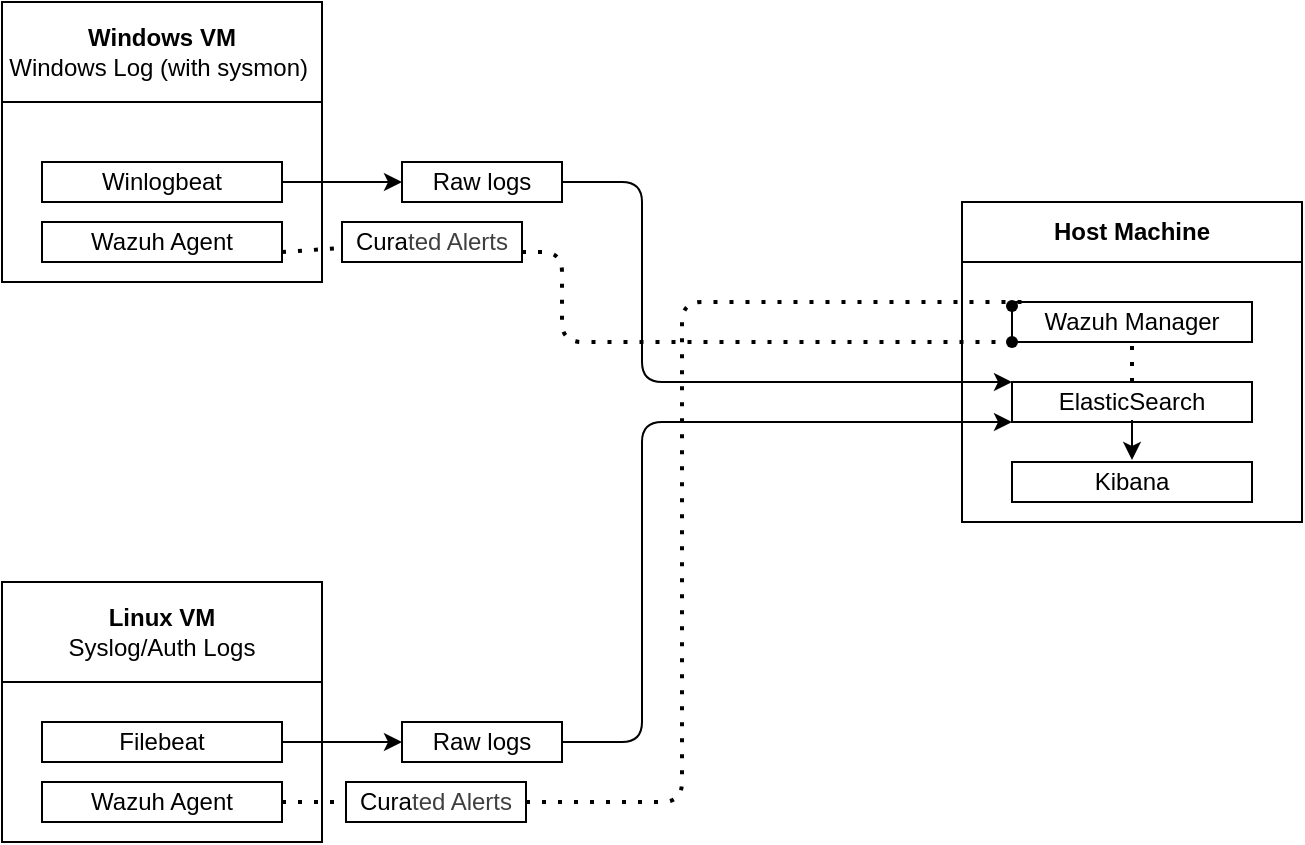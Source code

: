 <mxfile>
    <diagram id="RcYvrVECjP4iKUPUyfsl" name="Page-1">
        <mxGraphModel dx="712" dy="441" grid="1" gridSize="10" guides="1" tooltips="1" connect="1" arrows="1" fold="1" page="1" pageScale="1" pageWidth="827" pageHeight="1169" background="#ffffff" math="0" shadow="0">
            <root>
                <mxCell id="0"/>
                <mxCell id="1" parent="0"/>
                <mxCell id="2" value="" style="rounded=0;whiteSpace=wrap;html=1;" parent="1" vertex="1">
                    <mxGeometry x="40" y="40" width="160" height="120" as="geometry"/>
                </mxCell>
                <mxCell id="3" value="" style="rounded=0;whiteSpace=wrap;html=1;" parent="1" vertex="1">
                    <mxGeometry x="40" y="320" width="160" height="120" as="geometry"/>
                </mxCell>
                <mxCell id="5" value="" style="rounded=0;whiteSpace=wrap;html=1;" parent="1" vertex="1">
                    <mxGeometry x="520" y="120" width="170" height="160" as="geometry"/>
                </mxCell>
                <mxCell id="6" value="ElasticSearch" style="rounded=0;whiteSpace=wrap;html=1;" parent="1" vertex="1">
                    <mxGeometry x="545" y="210" width="120" height="20" as="geometry"/>
                </mxCell>
                <mxCell id="8" value="Wazuh Manager" style="rounded=0;whiteSpace=wrap;html=1;" parent="1" vertex="1">
                    <mxGeometry x="545" y="170" width="120" height="20" as="geometry"/>
                </mxCell>
                <mxCell id="9" value="Kibana" style="rounded=0;whiteSpace=wrap;html=1;" parent="1" vertex="1">
                    <mxGeometry x="545" y="250" width="120" height="20" as="geometry"/>
                </mxCell>
                <mxCell id="10" value="Wazuh Agent" style="rounded=0;whiteSpace=wrap;html=1;" parent="1" vertex="1">
                    <mxGeometry x="60" y="130" width="120" height="20" as="geometry"/>
                </mxCell>
                <mxCell id="24" value="" style="edgeStyle=none;html=1;entryX=0;entryY=0;entryDx=0;entryDy=0;" parent="1" source="39" target="6" edge="1">
                    <mxGeometry relative="1" as="geometry">
                        <mxPoint x="360" y="200" as="targetPoint"/>
                        <Array as="points">
                            <mxPoint x="360" y="110"/>
                            <mxPoint x="360" y="210"/>
                        </Array>
                    </mxGeometry>
                </mxCell>
                <mxCell id="11" value="Winlogbeat" style="rounded=0;whiteSpace=wrap;html=1;" parent="1" vertex="1">
                    <mxGeometry x="60" y="100" width="120" height="20" as="geometry"/>
                </mxCell>
                <mxCell id="12" value="Wazuh Agent" style="rounded=0;whiteSpace=wrap;html=1;" parent="1" vertex="1">
                    <mxGeometry x="60" y="410" width="120" height="20" as="geometry"/>
                </mxCell>
                <mxCell id="17" value="" style="edgeStyle=none;html=1;entryX=0;entryY=1;entryDx=0;entryDy=0;" parent="1" source="41" target="6" edge="1">
                    <mxGeometry relative="1" as="geometry">
                        <mxPoint x="360" y="220" as="targetPoint"/>
                        <Array as="points">
                            <mxPoint x="360" y="390"/>
                            <mxPoint x="360" y="230"/>
                        </Array>
                    </mxGeometry>
                </mxCell>
                <mxCell id="13" value="Filebeat" style="rounded=0;whiteSpace=wrap;html=1;" parent="1" vertex="1">
                    <mxGeometry x="60" y="380" width="120" height="20" as="geometry"/>
                </mxCell>
                <mxCell id="21" value="" style="edgeStyle=none;html=1;" parent="1" edge="1">
                    <mxGeometry relative="1" as="geometry">
                        <mxPoint x="605" y="229" as="sourcePoint"/>
                        <mxPoint x="605" y="249" as="targetPoint"/>
                    </mxGeometry>
                </mxCell>
                <mxCell id="27" value="&lt;b&gt;Windows&lt;/b&gt; &lt;b&gt;VM&lt;/b&gt;&lt;div&gt;Windows Log (with sysmon)&amp;nbsp;&lt;span style=&quot;font-family: monospace; font-size: 0px; text-align: start; text-wrap-mode: nowrap;&quot;&gt;%3CmxGraphModel%3E%3Croot%3E%3CmxCell%20id%3D%220%22%2F%3E%3CmxCell%20id%3D%221%22%20parent%3D%220%22%2F%3E%3CmxCell%20id%3D%222%22%20value%3D%22Win%20Evt%20logs%22%20style%3D%22rounded%3D0%3BwhiteSpace%3Dwrap%3Bhtml%3D1%3B%22%20vertex%3D%221%22%20parent%3D%221%22%3E%3CmxGeometry%20x%3D%2260%22%20y%3D%2280%22%20width%3D%22120%22%20height%3D%2220%22%20as%3D%22geometry%22%2F%3E%3C%2FmxCell%3E%3C%2Froot%3E%3C%2FmxGraphModel%3E&lt;/span&gt;&lt;/div&gt;" style="rounded=0;whiteSpace=wrap;html=1;" parent="1" vertex="1">
                    <mxGeometry x="40" y="20" width="160" height="50" as="geometry"/>
                </mxCell>
                <mxCell id="28" value="&lt;b&gt;Linux VM&lt;/b&gt;&lt;div&gt;Syslog/Auth Logs&lt;/div&gt;" style="rounded=0;whiteSpace=wrap;html=1;" parent="1" vertex="1">
                    <mxGeometry x="40" y="310" width="160" height="50" as="geometry"/>
                </mxCell>
                <mxCell id="31" value="" style="endArrow=none;dashed=1;html=1;dashPattern=1 3;strokeWidth=2;exitX=1;exitY=0.75;exitDx=0;exitDy=0;" parent="1" source="46" target="35" edge="1">
                    <mxGeometry width="50" height="50" relative="1" as="geometry">
                        <mxPoint x="460" y="260" as="sourcePoint"/>
                        <mxPoint x="480" y="190" as="targetPoint"/>
                        <Array as="points">
                            <mxPoint x="320" y="145"/>
                            <mxPoint x="320" y="190"/>
                        </Array>
                    </mxGeometry>
                </mxCell>
                <mxCell id="35" value="" style="shape=waypoint;sketch=0;size=6;pointerEvents=1;points=[];fillColor=default;resizable=0;rotatable=0;perimeter=centerPerimeter;snapToPoint=1;rounded=0;" parent="1" vertex="1">
                    <mxGeometry x="535" y="180" width="20" height="20" as="geometry"/>
                </mxCell>
                <mxCell id="36" value="&lt;b&gt;Host Machine&lt;/b&gt;" style="rounded=0;whiteSpace=wrap;html=1;" parent="1" vertex="1">
                    <mxGeometry x="520" y="120" width="170" height="30" as="geometry"/>
                </mxCell>
                <mxCell id="37" value="" style="endArrow=none;dashed=1;html=1;dashPattern=1 3;strokeWidth=2;exitX=1;exitY=0.5;exitDx=0;exitDy=0;" parent="1" source="48" edge="1">
                    <mxGeometry width="50" height="50" relative="1" as="geometry">
                        <mxPoint x="180" y="420" as="sourcePoint"/>
                        <mxPoint x="550" y="170" as="targetPoint"/>
                        <Array as="points">
                            <mxPoint x="380" y="420"/>
                            <mxPoint x="380" y="170"/>
                        </Array>
                    </mxGeometry>
                </mxCell>
                <mxCell id="38" value="" style="shape=waypoint;sketch=0;size=6;pointerEvents=1;points=[];fillColor=default;resizable=0;rotatable=0;perimeter=centerPerimeter;snapToPoint=1;rounded=0;" parent="1" vertex="1">
                    <mxGeometry x="535" y="162" width="20" height="20" as="geometry"/>
                </mxCell>
                <mxCell id="40" value="" style="edgeStyle=none;html=1;entryX=0;entryY=0.5;entryDx=0;entryDy=0;" parent="1" source="11" target="39" edge="1">
                    <mxGeometry relative="1" as="geometry">
                        <mxPoint x="180" y="110" as="sourcePoint"/>
                        <mxPoint x="545" y="210" as="targetPoint"/>
                        <Array as="points"/>
                    </mxGeometry>
                </mxCell>
                <mxCell id="39" value="Raw logs" style="rounded=0;whiteSpace=wrap;html=1;" parent="1" vertex="1">
                    <mxGeometry x="240" y="100" width="80" height="20" as="geometry"/>
                </mxCell>
                <mxCell id="44" value="" style="edgeStyle=none;html=1;entryX=0;entryY=0.5;entryDx=0;entryDy=0;" parent="1" source="13" target="41" edge="1">
                    <mxGeometry relative="1" as="geometry">
                        <mxPoint x="180" y="390" as="sourcePoint"/>
                        <mxPoint x="545" y="230" as="targetPoint"/>
                        <Array as="points"/>
                    </mxGeometry>
                </mxCell>
                <mxCell id="41" value="Raw logs" style="rounded=0;whiteSpace=wrap;html=1;" parent="1" vertex="1">
                    <mxGeometry x="240" y="380" width="80" height="20" as="geometry"/>
                </mxCell>
                <mxCell id="47" value="" style="endArrow=none;dashed=1;html=1;dashPattern=1 3;strokeWidth=2;exitX=1;exitY=0.75;exitDx=0;exitDy=0;" parent="1" source="10" target="46" edge="1">
                    <mxGeometry width="50" height="50" relative="1" as="geometry">
                        <mxPoint x="180" y="145" as="sourcePoint"/>
                        <mxPoint x="545" y="190" as="targetPoint"/>
                        <Array as="points"/>
                    </mxGeometry>
                </mxCell>
                <mxCell id="46" value="Cura&lt;span style=&quot;color: rgb(63, 63, 63); background-color: transparent;&quot;&gt;ted Alerts&lt;/span&gt;" style="rounded=0;whiteSpace=wrap;html=1;" parent="1" vertex="1">
                    <mxGeometry x="210" y="130" width="90" height="20" as="geometry"/>
                </mxCell>
                <mxCell id="49" value="" style="endArrow=none;dashed=1;html=1;dashPattern=1 3;strokeWidth=2;exitX=1;exitY=0.75;exitDx=0;exitDy=0;" parent="1" target="48" edge="1">
                    <mxGeometry width="50" height="50" relative="1" as="geometry">
                        <mxPoint x="180" y="420" as="sourcePoint"/>
                        <mxPoint x="550" y="170" as="targetPoint"/>
                        <Array as="points"/>
                    </mxGeometry>
                </mxCell>
                <mxCell id="48" value="Cura&lt;span style=&quot;color: rgb(63, 63, 63); background-color: transparent;&quot;&gt;ted Alerts&lt;/span&gt;" style="rounded=0;whiteSpace=wrap;html=1;" parent="1" vertex="1">
                    <mxGeometry x="212" y="410" width="90" height="20" as="geometry"/>
                </mxCell>
                <mxCell id="52" value="" style="endArrow=none;dashed=1;html=1;dashPattern=1 3;strokeWidth=2;entryX=0.5;entryY=1;entryDx=0;entryDy=0;exitX=0.5;exitY=0;exitDx=0;exitDy=0;" parent="1" source="6" target="8" edge="1">
                    <mxGeometry width="50" height="50" relative="1" as="geometry">
                        <mxPoint x="350" y="260" as="sourcePoint"/>
                        <mxPoint x="400" y="210" as="targetPoint"/>
                    </mxGeometry>
                </mxCell>
            </root>
        </mxGraphModel>
    </diagram>
</mxfile>